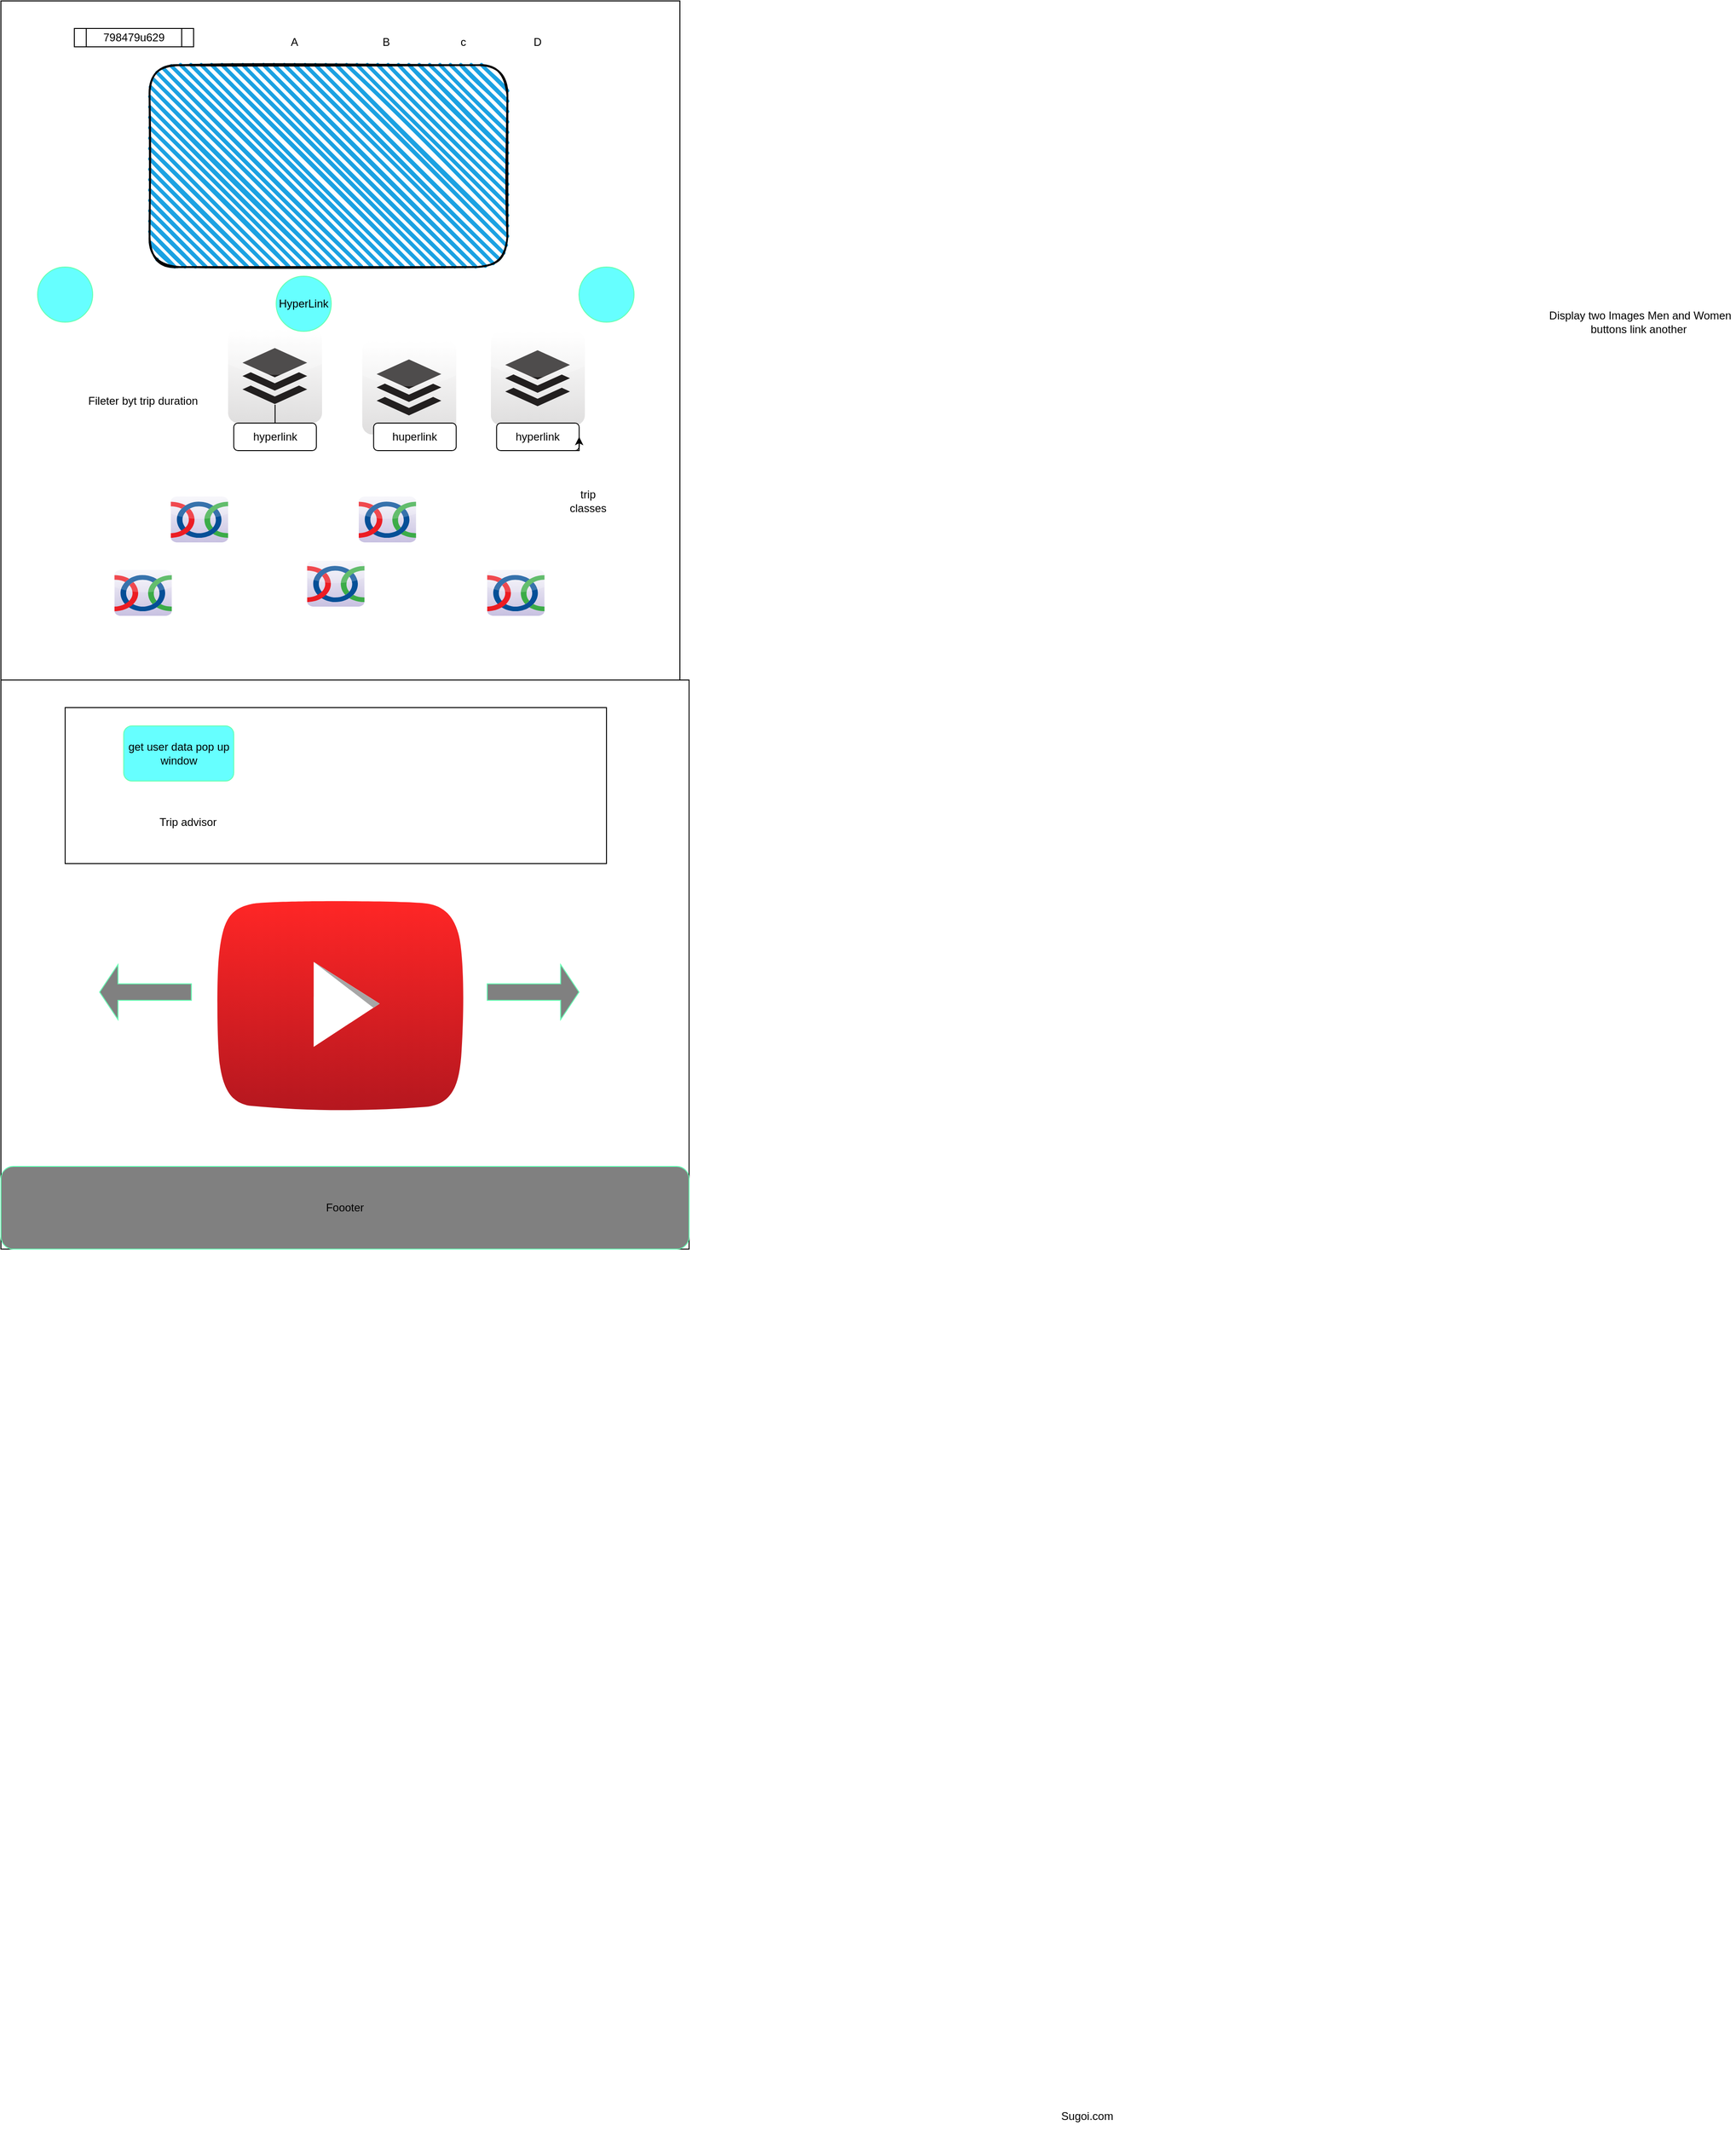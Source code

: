 <mxfile version="20.3.0" type="github" pages="4">
  <diagram id="nGBkDt40HIZrWiJ5scxl" name="Page-1">
    <mxGraphModel dx="1865" dy="4124" grid="1" gridSize="10" guides="1" tooltips="1" connect="1" arrows="1" fold="1" page="1" pageScale="1" pageWidth="827" pageHeight="1169" math="0" shadow="0">
      <root>
        <mxCell id="0" />
        <mxCell id="1" parent="0" />
        <mxCell id="rjgLW86IteD1dlKPS2yb-5" value="Sugoi.com" style="text;html=1;strokeColor=none;fillColor=none;align=center;verticalAlign=middle;whiteSpace=wrap;rounded=0;" parent="1" vertex="1">
          <mxGeometry x="384" y="-1140" width="60" height="30" as="geometry" />
        </mxCell>
        <mxCell id="rjgLW86IteD1dlKPS2yb-15" value="&amp;nbsp;Display two Images Men and Women&lt;br&gt;buttons link another" style="text;html=1;strokeColor=none;fillColor=none;align=center;verticalAlign=middle;whiteSpace=wrap;rounded=0;" parent="1" vertex="1">
          <mxGeometry x="910" y="-3150" width="210" height="140" as="geometry" />
        </mxCell>
        <mxCell id="wfsjdKuZM1MQiAKhi-C0-1" value="" style="whiteSpace=wrap;html=1;aspect=fixed;resizeWidth=0;resizeHeight=1;resizable=0;" parent="1" vertex="1">
          <mxGeometry x="-770" y="-3430" width="740" height="740" as="geometry" />
        </mxCell>
        <mxCell id="wfsjdKuZM1MQiAKhi-C0-2" value="A" style="text;html=1;strokeColor=none;fillColor=none;align=center;verticalAlign=middle;whiteSpace=wrap;rounded=0;" parent="1" vertex="1">
          <mxGeometry x="-480" y="-3400" width="60" height="30" as="geometry" />
        </mxCell>
        <mxCell id="wfsjdKuZM1MQiAKhi-C0-4" value="798479u629" style="shape=process;whiteSpace=wrap;html=1;backgroundOutline=1;" parent="1" vertex="1">
          <mxGeometry x="-690" y="-3400" width="130" height="20" as="geometry" />
        </mxCell>
        <mxCell id="wfsjdKuZM1MQiAKhi-C0-5" value="B" style="text;html=1;strokeColor=none;fillColor=none;align=center;verticalAlign=middle;whiteSpace=wrap;rounded=0;" parent="1" vertex="1">
          <mxGeometry x="-380" y="-3400" width="60" height="30" as="geometry" />
        </mxCell>
        <mxCell id="wfsjdKuZM1MQiAKhi-C0-6" value="c" style="text;html=1;strokeColor=none;fillColor=none;align=center;verticalAlign=middle;whiteSpace=wrap;rounded=0;" parent="1" vertex="1">
          <mxGeometry x="-296" y="-3400" width="60" height="30" as="geometry" />
        </mxCell>
        <mxCell id="wfsjdKuZM1MQiAKhi-C0-7" value="D" style="text;html=1;strokeColor=none;fillColor=none;align=center;verticalAlign=middle;whiteSpace=wrap;rounded=0;" parent="1" vertex="1">
          <mxGeometry x="-214.8" y="-3400" width="60" height="30" as="geometry" />
        </mxCell>
        <mxCell id="wfsjdKuZM1MQiAKhi-C0-8" value="" style="rounded=1;whiteSpace=wrap;html=1;strokeWidth=2;fillWeight=4;hachureGap=8;hachureAngle=45;fillColor=#1ba1e2;sketch=1;" parent="1" vertex="1">
          <mxGeometry x="-608" y="-3360" width="390" height="220" as="geometry" />
        </mxCell>
        <mxCell id="8eEHj5f2AE-eI1_j-tZR-1" value="" style="dashed=0;outlineConnect=0;html=1;align=center;labelPosition=center;verticalLabelPosition=bottom;verticalAlign=top;shape=mxgraph.webicons.buffer;gradientColor=#DFDEDE" parent="1" vertex="1">
          <mxGeometry x="-522.4" y="-3072.4" width="102.4" height="102.4" as="geometry" />
        </mxCell>
        <mxCell id="8eEHj5f2AE-eI1_j-tZR-2" value="" style="dashed=0;outlineConnect=0;html=1;align=center;labelPosition=center;verticalLabelPosition=bottom;verticalAlign=top;shape=mxgraph.webicons.buffer;gradientColor=#DFDEDE" parent="1" vertex="1">
          <mxGeometry x="-376.2" y="-3060" width="102.4" height="102.4" as="geometry" />
        </mxCell>
        <mxCell id="8eEHj5f2AE-eI1_j-tZR-7" style="edgeStyle=orthogonalEdgeStyle;rounded=0;orthogonalLoop=1;jettySize=auto;html=1;exitX=0.5;exitY=1;exitDx=0;exitDy=0;" parent="1" source="wfsjdKuZM1MQiAKhi-C0-7" target="wfsjdKuZM1MQiAKhi-C0-7" edge="1">
          <mxGeometry relative="1" as="geometry" />
        </mxCell>
        <mxCell id="8eEHj5f2AE-eI1_j-tZR-8" value="" style="dashed=0;outlineConnect=0;html=1;align=center;labelPosition=center;verticalLabelPosition=bottom;verticalAlign=top;shape=mxgraph.webicons.buffer;gradientColor=#DFDEDE" parent="1" vertex="1">
          <mxGeometry x="-236" y="-3070" width="102.4" height="102.4" as="geometry" />
        </mxCell>
        <mxCell id="5uUY2GAr0xcMMaKsxpIS-1" style="edgeStyle=orthogonalEdgeStyle;rounded=0;orthogonalLoop=1;jettySize=auto;html=1;" parent="1" source="8eEHj5f2AE-eI1_j-tZR-9" target="8eEHj5f2AE-eI1_j-tZR-1" edge="1">
          <mxGeometry relative="1" as="geometry" />
        </mxCell>
        <mxCell id="8eEHj5f2AE-eI1_j-tZR-9" value="hyperlink" style="rounded=1;whiteSpace=wrap;html=1;" parent="1" vertex="1">
          <mxGeometry x="-516.2" y="-2970" width="90" height="30" as="geometry" />
        </mxCell>
        <mxCell id="8eEHj5f2AE-eI1_j-tZR-10" value="huperlink" style="rounded=1;whiteSpace=wrap;html=1;" parent="1" vertex="1">
          <mxGeometry x="-363.8" y="-2970" width="90" height="30" as="geometry" />
        </mxCell>
        <mxCell id="8eEHj5f2AE-eI1_j-tZR-11" value="hyperlink" style="rounded=1;whiteSpace=wrap;html=1;" parent="1" vertex="1">
          <mxGeometry x="-229.8" y="-2970" width="90" height="30" as="geometry" />
        </mxCell>
        <mxCell id="8eEHj5f2AE-eI1_j-tZR-12" value="Fileter byt trip duration" style="text;html=1;strokeColor=none;fillColor=none;align=center;verticalAlign=middle;whiteSpace=wrap;rounded=0;" parent="1" vertex="1">
          <mxGeometry x="-690" y="-3038.8" width="150" height="88.8" as="geometry" />
        </mxCell>
        <mxCell id="8eEHj5f2AE-eI1_j-tZR-13" style="edgeStyle=orthogonalEdgeStyle;rounded=0;orthogonalLoop=1;jettySize=auto;html=1;exitX=0.75;exitY=1;exitDx=0;exitDy=0;entryX=1;entryY=0.5;entryDx=0;entryDy=0;" parent="1" source="8eEHj5f2AE-eI1_j-tZR-11" target="8eEHj5f2AE-eI1_j-tZR-11" edge="1">
          <mxGeometry relative="1" as="geometry" />
        </mxCell>
        <mxCell id="5uUY2GAr0xcMMaKsxpIS-2" style="edgeStyle=orthogonalEdgeStyle;rounded=0;orthogonalLoop=1;jettySize=auto;html=1;exitX=0.5;exitY=1;exitDx=0;exitDy=0;" parent="1" source="8eEHj5f2AE-eI1_j-tZR-11" target="8eEHj5f2AE-eI1_j-tZR-11" edge="1">
          <mxGeometry relative="1" as="geometry" />
        </mxCell>
        <mxCell id="5uUY2GAr0xcMMaKsxpIS-3" value="" style="dashed=0;outlineConnect=0;html=1;align=center;labelPosition=center;verticalLabelPosition=bottom;verticalAlign=top;shape=mxgraph.webicons.linkagogo;fillColor=#F6F5FA;gradientColor=#C8C1E1" parent="1" vertex="1">
          <mxGeometry x="-646.2" y="-2810" width="62.4" height="50" as="geometry" />
        </mxCell>
        <mxCell id="5uUY2GAr0xcMMaKsxpIS-5" value="" style="dashed=0;outlineConnect=0;html=1;align=center;labelPosition=center;verticalLabelPosition=bottom;verticalAlign=top;shape=mxgraph.webicons.linkagogo;fillColor=#F6F5FA;gradientColor=#C8C1E1" parent="1" vertex="1">
          <mxGeometry x="-436.2" y="-2820" width="62.4" height="50" as="geometry" />
        </mxCell>
        <mxCell id="5uUY2GAr0xcMMaKsxpIS-6" value="" style="dashed=0;outlineConnect=0;html=1;align=center;labelPosition=center;verticalLabelPosition=bottom;verticalAlign=top;shape=mxgraph.webicons.linkagogo;fillColor=#F6F5FA;gradientColor=#C8C1E1" parent="1" vertex="1">
          <mxGeometry x="-240" y="-2810" width="62.4" height="50" as="geometry" />
        </mxCell>
        <mxCell id="5uUY2GAr0xcMMaKsxpIS-7" value="" style="dashed=0;outlineConnect=0;html=1;align=center;labelPosition=center;verticalLabelPosition=bottom;verticalAlign=top;shape=mxgraph.webicons.linkagogo;fillColor=#F6F5FA;gradientColor=#C8C1E1" parent="1" vertex="1">
          <mxGeometry x="-380.0" y="-2890" width="62.4" height="50" as="geometry" />
        </mxCell>
        <mxCell id="5uUY2GAr0xcMMaKsxpIS-8" value="" style="dashed=0;outlineConnect=0;html=1;align=center;labelPosition=center;verticalLabelPosition=bottom;verticalAlign=top;shape=mxgraph.webicons.linkagogo;fillColor=#F6F5FA;gradientColor=#C8C1E1" parent="1" vertex="1">
          <mxGeometry x="-584.8" y="-2890" width="62.4" height="50" as="geometry" />
        </mxCell>
        <mxCell id="5uUY2GAr0xcMMaKsxpIS-9" value="trip classes&lt;br&gt;" style="text;html=1;strokeColor=none;fillColor=none;align=center;verticalAlign=middle;whiteSpace=wrap;rounded=0;" parent="1" vertex="1">
          <mxGeometry x="-160" y="-2900" width="60" height="30" as="geometry" />
        </mxCell>
        <mxCell id="58qjrk0O6Gg9D-usleJk-2" value="&lt;span style=&quot;color: rgba(0, 0, 0, 0); font-family: monospace; font-size: 0px; text-align: start;&quot;&gt;%3CmxGraphModel%3E%3Croot%3E%3CmxCell%20id%3D%220%22%2F%3E%3CmxCell%20id%3D%221%22%20parent%3D%220%22%2F%3E%3CmxCell%20id%3D%222%22%20value%3D%22%22%20style%3D%22rounded%3D0%3BwhiteSpace%3Dwrap%3Bhtml%3D1%3BstrokeWidth%3D1%3BfontSize%3D13%3B%22%20vertex%3D%221%22%20parent%3D%221%22%3E%3CmxGeometry%20x%3D%22-800%22%20y%3D%22590%22%20width%3D%22780%22%20height%3D%221010%22%20as%3D%22geometry%22%2F%3E%3C%2FmxCell%3E%3C%2Froot%3E%3C%2FmxGraphModel%3E&lt;/span&gt;" style="rounded=0;whiteSpace=wrap;html=1;" vertex="1" parent="1">
          <mxGeometry x="-770" y="-2690" width="750" height="620" as="geometry" />
        </mxCell>
        <mxCell id="Dh6eahkiugHfPFlMImnB-1" value="" style="rounded=0;whiteSpace=wrap;html=1;" vertex="1" parent="1">
          <mxGeometry x="-700" y="-2660" width="590" height="170" as="geometry" />
        </mxCell>
        <mxCell id="Dh6eahkiugHfPFlMImnB-3" value="Trip advisor" style="text;html=1;strokeColor=none;fillColor=none;align=center;verticalAlign=middle;whiteSpace=wrap;rounded=0;" vertex="1" parent="1">
          <mxGeometry x="-616.2" y="-2550" width="100" height="30" as="geometry" />
        </mxCell>
        <mxCell id="Dh6eahkiugHfPFlMImnB-4" value="get user data pop up window" style="rounded=1;whiteSpace=wrap;html=1;strokeColor=#66FFB3;fillColor=#66FFFF;" vertex="1" parent="1">
          <mxGeometry x="-636.2" y="-2640" width="120" height="60" as="geometry" />
        </mxCell>
        <mxCell id="4tgYX4BlWC7Ln9JGG7iW-1" value="" style="ellipse;whiteSpace=wrap;html=1;aspect=fixed;strokeColor=#66FFB3;fillColor=#66FFFF;" vertex="1" parent="1">
          <mxGeometry x="-730" y="-3140" width="60" height="60" as="geometry" />
        </mxCell>
        <mxCell id="4tgYX4BlWC7Ln9JGG7iW-2" value="HyperLink" style="ellipse;whiteSpace=wrap;html=1;aspect=fixed;strokeColor=#66FFB3;fillColor=#66FFFF;" vertex="1" parent="1">
          <mxGeometry x="-470" y="-3130" width="60" height="60" as="geometry" />
        </mxCell>
        <mxCell id="4tgYX4BlWC7Ln9JGG7iW-3" value="" style="ellipse;whiteSpace=wrap;html=1;aspect=fixed;strokeColor=#66FFB3;fillColor=#66FFFF;" vertex="1" parent="1">
          <mxGeometry x="-140.0" y="-3140" width="60" height="60" as="geometry" />
        </mxCell>
        <mxCell id="4tgYX4BlWC7Ln9JGG7iW-5" value="" style="dashed=0;outlineConnect=0;html=1;align=center;labelPosition=center;verticalLabelPosition=bottom;verticalAlign=top;shape=mxgraph.weblogos.youtube_2;fillColor=#FF2626;gradientColor=#B5171F;strokeColor=#66FFB3;" vertex="1" parent="1">
          <mxGeometry x="-535" y="-2450" width="270" height="230" as="geometry" />
        </mxCell>
        <mxCell id="4tgYX4BlWC7Ln9JGG7iW-6" value="Foooter" style="rounded=1;whiteSpace=wrap;html=1;strokeColor=#66FFB3;fillColor=#808080;" vertex="1" parent="1">
          <mxGeometry x="-770" y="-2160" width="750" height="90" as="geometry" />
        </mxCell>
        <mxCell id="4tgYX4BlWC7Ln9JGG7iW-7" value="" style="shape=singleArrow;direction=west;whiteSpace=wrap;html=1;strokeColor=#66FFB3;fillColor=#808080;" vertex="1" parent="1">
          <mxGeometry x="-662.4" y="-2380" width="100" height="60" as="geometry" />
        </mxCell>
        <mxCell id="4tgYX4BlWC7Ln9JGG7iW-8" value="" style="shape=singleArrow;whiteSpace=wrap;html=1;strokeColor=#66FFB3;fillColor=#808080;" vertex="1" parent="1">
          <mxGeometry x="-240" y="-2380" width="100" height="60" as="geometry" />
        </mxCell>
      </root>
    </mxGraphModel>
  </diagram>
  <diagram id="Ym1Ap1XS_2mFYqk0x3qQ" name="home">
    <mxGraphModel dx="1865" dy="1786" grid="1" gridSize="10" guides="1" tooltips="1" connect="1" arrows="1" fold="1" page="1" pageScale="1" pageWidth="827" pageHeight="1169" math="0" shadow="0">
      <root>
        <mxCell id="yftvUF8CbUCqbgI5vQRu-0" />
        <mxCell id="yftvUF8CbUCqbgI5vQRu-1" parent="yftvUF8CbUCqbgI5vQRu-0" />
        <mxCell id="_JdRUr9nIi71GQx1oWXn-0" value="" style="whiteSpace=wrap;html=1;aspect=fixed;" parent="yftvUF8CbUCqbgI5vQRu-1" vertex="1">
          <mxGeometry x="-803" y="-190" width="780" height="780" as="geometry" />
        </mxCell>
        <mxCell id="_JdRUr9nIi71GQx1oWXn-1" value="" style="rounded=0;whiteSpace=wrap;html=1;" parent="yftvUF8CbUCqbgI5vQRu-1" vertex="1">
          <mxGeometry x="-570" y="-10" width="360" height="30" as="geometry" />
        </mxCell>
        <mxCell id="_JdRUr9nIi71GQx1oWXn-3" value="search icon" style="text;html=1;strokeColor=none;fillColor=none;align=center;verticalAlign=middle;whiteSpace=wrap;rounded=0;" parent="yftvUF8CbUCqbgI5vQRu-1" vertex="1">
          <mxGeometry x="-270" y="-10" width="60" height="30" as="geometry" />
        </mxCell>
        <mxCell id="V4Gp5PWnhQcHAysHnkAo-0" value="798479u629" style="shape=process;whiteSpace=wrap;html=1;backgroundOutline=1;" parent="yftvUF8CbUCqbgI5vQRu-1" vertex="1">
          <mxGeometry x="-660" y="-170" width="130" height="20" as="geometry" />
        </mxCell>
        <mxCell id="V4Gp5PWnhQcHAysHnkAo-1" value="a&lt;br&gt;" style="text;html=1;strokeColor=none;fillColor=#4D4D4D;align=center;verticalAlign=middle;whiteSpace=wrap;rounded=0;" parent="yftvUF8CbUCqbgI5vQRu-1" vertex="1">
          <mxGeometry x="-443" y="-170" width="60" height="20" as="geometry" />
        </mxCell>
        <mxCell id="V4Gp5PWnhQcHAysHnkAo-2" value="b" style="text;html=1;strokeColor=none;fillColor=none;align=center;verticalAlign=middle;whiteSpace=wrap;rounded=0;" parent="yftvUF8CbUCqbgI5vQRu-1" vertex="1">
          <mxGeometry x="-383" y="-170" width="60" height="20" as="geometry" />
        </mxCell>
        <mxCell id="V4Gp5PWnhQcHAysHnkAo-3" value="c" style="text;html=1;strokeColor=none;fillColor=none;align=center;verticalAlign=middle;whiteSpace=wrap;rounded=0;" parent="yftvUF8CbUCqbgI5vQRu-1" vertex="1">
          <mxGeometry x="-320" y="-170" width="60" height="20" as="geometry" />
        </mxCell>
        <mxCell id="V4Gp5PWnhQcHAysHnkAo-4" value="d" style="text;html=1;strokeColor=none;fillColor=none;align=center;verticalAlign=middle;whiteSpace=wrap;rounded=0;" parent="yftvUF8CbUCqbgI5vQRu-1" vertex="1">
          <mxGeometry x="-260" y="-170" width="60" height="20" as="geometry" />
        </mxCell>
        <mxCell id="V4Gp5PWnhQcHAysHnkAo-6" value="" style="ellipse;whiteSpace=wrap;html=1;aspect=fixed;fillColor=#FFFFFF;" parent="yftvUF8CbUCqbgI5vQRu-1" vertex="1">
          <mxGeometry x="-590" y="60" width="80" height="80" as="geometry" />
        </mxCell>
        <mxCell id="V4Gp5PWnhQcHAysHnkAo-7" value="" style="ellipse;whiteSpace=wrap;html=1;aspect=fixed;fillColor=#FFFFFF;" parent="yftvUF8CbUCqbgI5vQRu-1" vertex="1">
          <mxGeometry x="-453" y="60" width="80" height="80" as="geometry" />
        </mxCell>
        <mxCell id="V4Gp5PWnhQcHAysHnkAo-8" value="" style="ellipse;whiteSpace=wrap;html=1;aspect=fixed;fillColor=#FFFFFF;" parent="yftvUF8CbUCqbgI5vQRu-1" vertex="1">
          <mxGeometry x="-310" y="60" width="80" height="80" as="geometry" />
        </mxCell>
        <mxCell id="V4Gp5PWnhQcHAysHnkAo-9" value="link" style="text;html=1;strokeColor=none;fillColor=none;align=center;verticalAlign=middle;whiteSpace=wrap;rounded=0;" parent="yftvUF8CbUCqbgI5vQRu-1" vertex="1">
          <mxGeometry x="-443" y="85" width="60" height="30" as="geometry" />
        </mxCell>
        <mxCell id="V4Gp5PWnhQcHAysHnkAo-10" value="explore wander" style="text;html=1;strokeColor=none;fillColor=none;align=center;verticalAlign=middle;whiteSpace=wrap;rounded=0;fontStyle=1;fontSize=20;" parent="yftvUF8CbUCqbgI5vQRu-1" vertex="1">
          <mxGeometry x="-518" y="160" width="210" height="40" as="geometry" />
        </mxCell>
        <mxCell id="V4Gp5PWnhQcHAysHnkAo-11" value="" style="dashed=0;outlineConnect=0;html=1;align=center;labelPosition=center;verticalLabelPosition=bottom;verticalAlign=top;shape=mxgraph.webicons.sina;gradientColor=#DFDEDE;fontSize=20;" parent="yftvUF8CbUCqbgI5vQRu-1" vertex="1">
          <mxGeometry x="-610" y="210" width="50" height="52.4" as="geometry" />
        </mxCell>
        <mxCell id="V4Gp5PWnhQcHAysHnkAo-12" value="" style="dashed=0;outlineConnect=0;html=1;align=center;labelPosition=center;verticalLabelPosition=bottom;verticalAlign=top;shape=mxgraph.webicons.sina;gradientColor=#DFDEDE;fontSize=20;" parent="yftvUF8CbUCqbgI5vQRu-1" vertex="1">
          <mxGeometry x="-540" y="210" width="50" height="52.4" as="geometry" />
        </mxCell>
        <mxCell id="V4Gp5PWnhQcHAysHnkAo-13" value="" style="dashed=0;outlineConnect=0;html=1;align=center;labelPosition=center;verticalLabelPosition=bottom;verticalAlign=top;shape=mxgraph.webicons.sina;gradientColor=#DFDEDE;fontSize=20;" parent="yftvUF8CbUCqbgI5vQRu-1" vertex="1">
          <mxGeometry x="-470" y="210" width="50" height="52.4" as="geometry" />
        </mxCell>
        <mxCell id="V4Gp5PWnhQcHAysHnkAo-14" value="" style="dashed=0;outlineConnect=0;html=1;align=center;labelPosition=center;verticalLabelPosition=bottom;verticalAlign=top;shape=mxgraph.webicons.sina;gradientColor=#DFDEDE;fontSize=20;" parent="yftvUF8CbUCqbgI5vQRu-1" vertex="1">
          <mxGeometry x="-400" y="210" width="50" height="52.4" as="geometry" />
        </mxCell>
        <mxCell id="V4Gp5PWnhQcHAysHnkAo-15" value="" style="dashed=0;outlineConnect=0;html=1;align=center;labelPosition=center;verticalLabelPosition=bottom;verticalAlign=top;shape=mxgraph.webicons.sina;gradientColor=#DFDEDE;fontSize=20;" parent="yftvUF8CbUCqbgI5vQRu-1" vertex="1">
          <mxGeometry x="-330" y="210" width="50" height="52.4" as="geometry" />
        </mxCell>
        <mxCell id="V4Gp5PWnhQcHAysHnkAo-16" value="" style="dashed=0;outlineConnect=0;html=1;align=center;labelPosition=center;verticalLabelPosition=bottom;verticalAlign=top;shape=mxgraph.webicons.sina;gradientColor=#DFDEDE;fontSize=20;" parent="yftvUF8CbUCqbgI5vQRu-1" vertex="1">
          <mxGeometry x="-255" y="210" width="50" height="52.4" as="geometry" />
        </mxCell>
        <mxCell id="V4Gp5PWnhQcHAysHnkAo-17" value="trip filter" style="text;html=1;strokeColor=none;fillColor=none;align=center;verticalAlign=middle;whiteSpace=wrap;rounded=0;fontSize=20;fontStyle=4" parent="yftvUF8CbUCqbgI5vQRu-1" vertex="1">
          <mxGeometry x="-710" y="290" width="150" height="30" as="geometry" />
        </mxCell>
        <mxCell id="V4Gp5PWnhQcHAysHnkAo-18" value="fav trip +3" style="text;html=1;strokeColor=none;fillColor=none;align=center;verticalAlign=middle;whiteSpace=wrap;rounded=0;fontSize=20;" parent="yftvUF8CbUCqbgI5vQRu-1" vertex="1">
          <mxGeometry x="-680" y="350" width="110" height="30" as="geometry" />
        </mxCell>
        <mxCell id="V4Gp5PWnhQcHAysHnkAo-19" value="" style="rounded=0;whiteSpace=wrap;html=1;fontSize=20;fillColor=#FFFFFF;" parent="yftvUF8CbUCqbgI5vQRu-1" vertex="1">
          <mxGeometry x="-580" y="295" width="90" height="20" as="geometry" />
        </mxCell>
        <mxCell id="V4Gp5PWnhQcHAysHnkAo-20" value="date" style="text;html=1;strokeColor=none;fillColor=none;align=center;verticalAlign=middle;whiteSpace=wrap;rounded=0;fontSize=20;" parent="yftvUF8CbUCqbgI5vQRu-1" vertex="1">
          <mxGeometry x="-570" y="290" width="60" height="30" as="geometry" />
        </mxCell>
        <mxCell id="V4Gp5PWnhQcHAysHnkAo-21" value="" style="dashed=0;outlineConnect=0;html=1;align=center;labelPosition=center;verticalLabelPosition=bottom;verticalAlign=top;shape=mxgraph.webicons.aim;fillColor=#27E1E5;gradientColor=#0A4361;fontSize=20;" parent="yftvUF8CbUCqbgI5vQRu-1" vertex="1">
          <mxGeometry x="-600" y="400" width="70" height="62.4" as="geometry" />
        </mxCell>
        <mxCell id="V4Gp5PWnhQcHAysHnkAo-22" value="" style="dashed=0;outlineConnect=0;html=1;align=center;labelPosition=center;verticalLabelPosition=bottom;verticalAlign=top;shape=mxgraph.webicons.aim;fillColor=#27E1E5;gradientColor=#0A4361;fontSize=20;" parent="yftvUF8CbUCqbgI5vQRu-1" vertex="1">
          <mxGeometry x="-470" y="400" width="70" height="62.4" as="geometry" />
        </mxCell>
        <mxCell id="V4Gp5PWnhQcHAysHnkAo-23" value="" style="dashed=0;outlineConnect=0;html=1;align=center;labelPosition=center;verticalLabelPosition=bottom;verticalAlign=top;shape=mxgraph.webicons.aim;fillColor=#27E1E5;gradientColor=#0A4361;fontSize=20;" parent="yftvUF8CbUCqbgI5vQRu-1" vertex="1">
          <mxGeometry x="-350" y="400" width="70" height="62.4" as="geometry" />
        </mxCell>
        <mxCell id="V4Gp5PWnhQcHAysHnkAo-24" value="" style="dashed=0;outlineConnect=0;html=1;align=center;labelPosition=center;verticalLabelPosition=bottom;verticalAlign=top;shape=mxgraph.webicons.aim;fillColor=#27E1E5;gradientColor=#0A4361;fontSize=20;" parent="yftvUF8CbUCqbgI5vQRu-1" vertex="1">
          <mxGeometry x="-220" y="400" width="70" height="62.4" as="geometry" />
        </mxCell>
        <mxCell id="V4Gp5PWnhQcHAysHnkAo-30" value="" style="html=1;shadow=0;dashed=0;align=center;verticalAlign=middle;shape=mxgraph.arrows2.arrow;dy=0.6;dx=40;flipH=1;notch=0;strokeWidth=0;fontSize=13;fillColor=#f8cecc;strokeColor=#b85450;" parent="yftvUF8CbUCqbgI5vQRu-1" vertex="1">
          <mxGeometry x="-665" y="410" width="60" height="40" as="geometry" />
        </mxCell>
        <mxCell id="V4Gp5PWnhQcHAysHnkAo-31" value="" style="html=1;shadow=0;dashed=0;align=center;verticalAlign=middle;shape=mxgraph.arrows2.arrow;dy=0.6;dx=40;notch=0;strokeWidth=0;fontSize=13;fillColor=#f8cecc;strokeColor=#b85450;" parent="yftvUF8CbUCqbgI5vQRu-1" vertex="1">
          <mxGeometry x="-140" y="415" width="60" height="35" as="geometry" />
        </mxCell>
        <mxCell id="V4Gp5PWnhQcHAysHnkAo-33" value="" style="rounded=0;whiteSpace=wrap;html=1;strokeWidth=1;fontSize=13;" parent="yftvUF8CbUCqbgI5vQRu-1" vertex="1">
          <mxGeometry x="-800" y="590" width="780" height="1010" as="geometry" />
        </mxCell>
        <mxCell id="V4Gp5PWnhQcHAysHnkAo-34" value="" style="rounded=0;whiteSpace=wrap;html=1;strokeWidth=1;fontSize=13;fillColor=#FFFFFF;" parent="yftvUF8CbUCqbgI5vQRu-1" vertex="1">
          <mxGeometry x="-690" y="620" width="560" height="190" as="geometry" />
        </mxCell>
        <mxCell id="V4Gp5PWnhQcHAysHnkAo-36" value="talk to our experts" style="html=1;shadow=0;dashed=0;shape=mxgraph.bootstrap.rrect;rSize=5;strokeColor=none;strokeWidth=1;fillColor=#0085FC;fontColor=#FFFFFF;whiteSpace=wrap;align=center;verticalAlign=middle;spacingLeft=0;fontStyle=0;fontSize=16;spacing=5;" parent="yftvUF8CbUCqbgI5vQRu-1" vertex="1">
          <mxGeometry x="-632.5" y="760" width="145" height="40" as="geometry" />
        </mxCell>
        <mxCell id="V4Gp5PWnhQcHAysHnkAo-45" value="&lt;span style=&quot;color: rgb(58, 58, 58); font-family: Montserrat, sans-serif; font-size: 34.15px; font-weight: 600; text-transform: uppercase;&quot;&gt;CUSTOMISE YOUR TRIP&lt;/span&gt;" style="text;html=1;strokeColor=none;fillColor=none;align=center;verticalAlign=middle;whiteSpace=wrap;rounded=0;fontSize=20;" parent="yftvUF8CbUCqbgI5vQRu-1" vertex="1">
          <mxGeometry x="-675" y="840" width="530" height="30" as="geometry" />
        </mxCell>
        <mxCell id="V4Gp5PWnhQcHAysHnkAo-46" value="&lt;b&gt;&lt;font style=&quot;font-size: 20px&quot;&gt;Dark card title&lt;/font&gt;&lt;/b&gt;&lt;br style=&quot;font-size: 14px&quot;&gt;&lt;br style=&quot;font-size: 14px&quot;&gt;Some quick example text to build on the card title and make up the bulk of the card&#39;s content." style="html=1;shadow=0;dashed=0;shape=mxgraph.bootstrap.rrect;rSize=5;strokeColor=#2C3136;html=1;whiteSpace=wrap;fillColor=#343A40;fontColor=#ffffff;verticalAlign=bottom;align=left;spacing=20;spacingBottom=0;fontSize=14;strokeWidth=1;" parent="yftvUF8CbUCqbgI5vQRu-1" vertex="1">
          <mxGeometry x="-660" y="650" width="200" height="100" as="geometry" />
        </mxCell>
        <mxCell id="V4Gp5PWnhQcHAysHnkAo-47" value="Header" style="html=1;shadow=0;dashed=0;shape=mxgraph.bootstrap.topButton;rSize=5;perimeter=none;whiteSpace=wrap;fillColor=#32383E;strokeColor=#2C3136;fontColor=#ffffff;resizeWidth=1;fontSize=18;align=left;spacing=20;strokeWidth=1;" parent="V4Gp5PWnhQcHAysHnkAo-46" vertex="1">
          <mxGeometry width="200" height="50" relative="1" as="geometry" />
        </mxCell>
        <mxCell id="V4Gp5PWnhQcHAysHnkAo-48" value="" style="html=1;shadow=0;dashed=0;shape=mxgraph.bootstrap.radioButton2;labelPosition=right;verticalLabelPosition=middle;align=left;verticalAlign=middle;gradientColor=#DEDEDE;fillColor=#EDEDED;checked=0;spacing=5;checkedFill=#0085FC;checkedStroke=#ffffff;sketch=0;strokeWidth=1;fontSize=13;" parent="yftvUF8CbUCqbgI5vQRu-1" vertex="1">
          <mxGeometry x="-360" y="650" width="150" height="140" as="geometry" />
        </mxCell>
        <mxCell id="V4Gp5PWnhQcHAysHnkAo-50" value="" style="html=1;shadow=0;dashed=0;shape=mxgraph.bootstrap.checkbox2;labelPosition=right;verticalLabelPosition=middle;align=left;verticalAlign=middle;gradientColor=#DEDEDE;fillColor=#EDEDED;checked=0;spacing=5;checkedFill=#0085FC;checkedStroke=#ffffff;sketch=0;strokeWidth=1;fontSize=13;" parent="yftvUF8CbUCqbgI5vQRu-1" vertex="1">
          <mxGeometry x="-675" y="910" width="120" height="170" as="geometry" />
        </mxCell>
        <mxCell id="V4Gp5PWnhQcHAysHnkAo-51" value="" style="html=1;shadow=0;dashed=0;shape=mxgraph.bootstrap.checkbox2;labelPosition=right;verticalLabelPosition=middle;align=left;verticalAlign=middle;gradientColor=#DEDEDE;fillColor=#EDEDED;checked=0;spacing=5;checkedFill=#0085FC;checkedStroke=#ffffff;sketch=0;strokeWidth=1;fontSize=13;" parent="yftvUF8CbUCqbgI5vQRu-1" vertex="1">
          <mxGeometry x="-530" y="910" width="120" height="170" as="geometry" />
        </mxCell>
        <mxCell id="V4Gp5PWnhQcHAysHnkAo-52" value="" style="html=1;shadow=0;dashed=0;shape=mxgraph.bootstrap.checkbox2;labelPosition=right;verticalLabelPosition=middle;align=left;verticalAlign=middle;gradientColor=#DEDEDE;fillColor=#EDEDED;checked=0;spacing=5;checkedFill=#0085FC;checkedStroke=#ffffff;sketch=0;strokeWidth=1;fontSize=13;" parent="yftvUF8CbUCqbgI5vQRu-1" vertex="1">
          <mxGeometry x="-390" y="910" width="120" height="170" as="geometry" />
        </mxCell>
        <mxCell id="V4Gp5PWnhQcHAysHnkAo-53" value="" style="html=1;shadow=0;dashed=0;shape=mxgraph.bootstrap.checkbox2;labelPosition=right;verticalLabelPosition=middle;align=left;verticalAlign=middle;gradientColor=#DEDEDE;fillColor=#EDEDED;checked=0;spacing=5;checkedFill=#0085FC;checkedStroke=#ffffff;sketch=0;strokeWidth=1;fontSize=13;" parent="yftvUF8CbUCqbgI5vQRu-1" vertex="1">
          <mxGeometry x="-245" y="910" width="120" height="170" as="geometry" />
        </mxCell>
        <mxCell id="V4Gp5PWnhQcHAysHnkAo-54" value="" style="html=1;shadow=0;dashed=0;align=center;verticalAlign=middle;shape=mxgraph.arrows2.arrow;dy=0.6;dx=40;flipH=1;notch=0;strokeWidth=0;fontSize=13;fillColor=#f8cecc;strokeColor=#b85450;" parent="yftvUF8CbUCqbgI5vQRu-1" vertex="1">
          <mxGeometry x="-710" y="970" width="60" height="40" as="geometry" />
        </mxCell>
        <mxCell id="V4Gp5PWnhQcHAysHnkAo-55" value="" style="html=1;shadow=0;dashed=0;align=center;verticalAlign=middle;shape=mxgraph.arrows2.arrow;dy=0.6;dx=40;notch=0;strokeWidth=0;fontSize=13;fillColor=#f8cecc;strokeColor=#b85450;" parent="yftvUF8CbUCqbgI5vQRu-1" vertex="1">
          <mxGeometry x="-145" y="972.5" width="60" height="35" as="geometry" />
        </mxCell>
        <mxCell id="V4Gp5PWnhQcHAysHnkAo-56" value="footer" style="html=1;shadow=0;dashed=0;shape=mxgraph.bootstrap.rrect;rSize=5;strokeColor=none;strokeWidth=1;fillColor=#343A40;fontColor=#ffffff;whiteSpace=wrap;align=center;verticalAlign=middle;spacingLeft=0;fontStyle=0;fontSize=16;spacing=5;" parent="yftvUF8CbUCqbgI5vQRu-1" vertex="1">
          <mxGeometry x="-800" y="1510" width="780" height="90" as="geometry" />
        </mxCell>
        <mxCell id="V4Gp5PWnhQcHAysHnkAo-57" value="&lt;span style=&quot;color: rgb(58, 58, 58); font-family: Montserrat, sans-serif; font-size: 27.32px; font-style: normal; font-variant-ligatures: normal; font-variant-caps: normal; font-weight: 600; letter-spacing: normal; orphans: 2; text-align: center; text-indent: 0px; text-transform: none; widows: 2; word-spacing: 0px; -webkit-text-stroke-width: 0px; text-decoration-thickness: initial; text-decoration-style: initial; text-decoration-color: initial; float: none; display: inline !important;&quot;&gt;WanderOn&#39;s Secret Sauce&lt;/span&gt;" style="text;html=1;strokeColor=none;fillColor=none;align=center;verticalAlign=middle;whiteSpace=wrap;rounded=0;strokeWidth=1;fontSize=13;" parent="yftvUF8CbUCqbgI5vQRu-1" vertex="1">
          <mxGeometry x="-600" y="1100" width="370" height="30" as="geometry" />
        </mxCell>
        <mxCell id="V4Gp5PWnhQcHAysHnkAo-58" value="&lt;div style=&quot;box-sizing: border-box; font-size: 10px; font-weight: 600; color: rgb(58, 58, 58); margin: 8px 0px; width: 15vw; font-family: Montserrat, sans-serif;&quot; class=&quot;SecretSauce__SecretSauceHeading-fcwgqy-11 kMEuoo&quot;&gt;No Third Party Mess&lt;/div&gt;&lt;div style=&quot;font-size: 10px;&quot;&gt;&lt;br style=&quot;font-size: 10px;&quot;&gt;&lt;/div&gt;" style="text;html=1;strokeColor=none;fillColor=none;align=center;verticalAlign=middle;whiteSpace=wrap;rounded=0;strokeWidth=1;fontSize=10;" parent="yftvUF8CbUCqbgI5vQRu-1" vertex="1">
          <mxGeometry x="-705" y="1159" width="140" height="10" as="geometry" />
        </mxCell>
        <mxCell id="V4Gp5PWnhQcHAysHnkAo-59" value="&lt;div style=&quot;box-sizing: border-box; font-size: 10px; font-weight: 600; color: rgb(58, 58, 58); margin: 8px 0px; width: 15vw; font-family: Montserrat, sans-serif;&quot; class=&quot;SecretSauce__SecretSauceHeading-fcwgqy-11 kMEuoo&quot;&gt;No Third Party Mess&lt;/div&gt;&lt;div style=&quot;font-size: 10px;&quot;&gt;&lt;br style=&quot;font-size: 10px;&quot;&gt;&lt;/div&gt;" style="text;html=1;strokeColor=none;fillColor=none;align=center;verticalAlign=middle;whiteSpace=wrap;rounded=0;strokeWidth=1;fontSize=10;" parent="yftvUF8CbUCqbgI5vQRu-1" vertex="1">
          <mxGeometry x="-570" y="1159" width="140" height="10" as="geometry" />
        </mxCell>
        <mxCell id="V4Gp5PWnhQcHAysHnkAo-60" value="&lt;div style=&quot;box-sizing: border-box; font-size: 10px; font-weight: 600; color: rgb(58, 58, 58); margin: 8px 0px; width: 15vw; font-family: Montserrat, sans-serif;&quot; class=&quot;SecretSauce__SecretSauceHeading-fcwgqy-11 kMEuoo&quot;&gt;No Third Party Mess&lt;/div&gt;&lt;div style=&quot;font-size: 10px;&quot;&gt;&lt;br style=&quot;font-size: 10px;&quot;&gt;&lt;/div&gt;" style="text;html=1;strokeColor=none;fillColor=none;align=center;verticalAlign=middle;whiteSpace=wrap;rounded=0;strokeWidth=1;fontSize=10;" parent="yftvUF8CbUCqbgI5vQRu-1" vertex="1">
          <mxGeometry x="-430" y="1159" width="140" height="10" as="geometry" />
        </mxCell>
        <mxCell id="V4Gp5PWnhQcHAysHnkAo-61" value="&lt;div style=&quot;box-sizing: border-box; font-size: 10px; font-weight: 600; color: rgb(58, 58, 58); margin: 8px 0px; width: 15vw; font-family: Montserrat, sans-serif;&quot; class=&quot;SecretSauce__SecretSauceHeading-fcwgqy-11 kMEuoo&quot;&gt;No Third Party Mess&lt;/div&gt;&lt;div style=&quot;font-size: 10px;&quot;&gt;&lt;br style=&quot;font-size: 10px;&quot;&gt;&lt;/div&gt;" style="text;html=1;strokeColor=none;fillColor=none;align=center;verticalAlign=middle;whiteSpace=wrap;rounded=0;strokeWidth=1;fontSize=10;" parent="yftvUF8CbUCqbgI5vQRu-1" vertex="1">
          <mxGeometry x="-280" y="1159" width="140" height="10" as="geometry" />
        </mxCell>
        <mxCell id="V4Gp5PWnhQcHAysHnkAo-62" value="&lt;span style=&quot;color: rgb(58, 58, 58); font-family: Montserrat, sans-serif; font-size: 34.15px; font-style: normal; font-variant-ligatures: normal; font-variant-caps: normal; font-weight: 600; letter-spacing: normal; orphans: 2; text-align: center; text-indent: 0px; text-transform: uppercase; widows: 2; word-spacing: 0px; -webkit-text-stroke-width: 0px; text-decoration-thickness: initial; text-decoration-style: initial; text-decoration-color: initial; float: none; display: inline !important;&quot;&gt;TESTIMONIALS&lt;/span&gt;" style="text;html=1;strokeColor=none;fillColor=none;align=center;verticalAlign=middle;whiteSpace=wrap;rounded=0;strokeWidth=1;fontSize=10;" parent="yftvUF8CbUCqbgI5vQRu-1" vertex="1">
          <mxGeometry x="-540" y="1200" width="240" height="30" as="geometry" />
        </mxCell>
        <mxCell id="V4Gp5PWnhQcHAysHnkAo-63" value="" style="dashed=0;outlineConnect=0;html=1;align=center;labelPosition=center;verticalLabelPosition=bottom;verticalAlign=top;shape=mxgraph.weblogos.youtube_2;fillColor=#FF2626;gradientColor=#B5171F;strokeWidth=1;fontSize=10;" parent="yftvUF8CbUCqbgI5vQRu-1" vertex="1">
          <mxGeometry x="-590" y="1240" width="340" height="170" as="geometry" />
        </mxCell>
        <mxCell id="V4Gp5PWnhQcHAysHnkAo-66" value="" style="html=1;shadow=0;dashed=0;align=center;verticalAlign=middle;shape=mxgraph.arrows2.arrow;dy=0.6;dx=40;notch=0;strokeWidth=0;fontSize=13;fillColor=#f8cecc;strokeColor=#b85450;" parent="yftvUF8CbUCqbgI5vQRu-1" vertex="1">
          <mxGeometry x="-240" y="1310" width="60" height="35" as="geometry" />
        </mxCell>
        <mxCell id="V4Gp5PWnhQcHAysHnkAo-67" value="" style="html=1;shadow=0;dashed=0;align=center;verticalAlign=middle;shape=mxgraph.arrows2.arrow;dy=0.6;dx=40;flipH=1;notch=0;strokeWidth=0;fontSize=13;fillColor=#f8cecc;strokeColor=#b85450;" parent="yftvUF8CbUCqbgI5vQRu-1" vertex="1">
          <mxGeometry x="-660" y="1305" width="60" height="40" as="geometry" />
        </mxCell>
      </root>
    </mxGraphModel>
  </diagram>
  <diagram id="K3_WRv-N0GblFH1AR-3u" name="BOOKTrip">
    <mxGraphModel dx="1038" dy="617" grid="1" gridSize="10" guides="1" tooltips="1" connect="1" arrows="1" fold="1" page="1" pageScale="1" pageWidth="827" pageHeight="1169" math="0" shadow="0">
      <root>
        <mxCell id="xeY-UqACXv1e7Sdeassj-0" />
        <mxCell id="xeY-UqACXv1e7Sdeassj-1" parent="xeY-UqACXv1e7Sdeassj-0" />
        <mxCell id="l13dOLEMMdPJexIl9QLR-1" value="" style="rounded=0;whiteSpace=wrap;html=1;strokeColor=#000000;fillColor=#FFFFFF;" vertex="1" parent="xeY-UqACXv1e7Sdeassj-1">
          <mxGeometry x="84" y="40" width="676" height="1120" as="geometry" />
        </mxCell>
        <mxCell id="l13dOLEMMdPJexIl9QLR-2" value="12233345" style="shape=process;whiteSpace=wrap;html=1;backgroundOutline=1;strokeColor=#000000;fillColor=#FFFFFF;" vertex="1" parent="xeY-UqACXv1e7Sdeassj-1">
          <mxGeometry x="100" y="60" width="120" height="30" as="geometry" />
        </mxCell>
        <mxCell id="l13dOLEMMdPJexIl9QLR-3" value="A" style="text;html=1;strokeColor=none;fillColor=none;align=center;verticalAlign=middle;whiteSpace=wrap;rounded=0;" vertex="1" parent="xeY-UqACXv1e7Sdeassj-1">
          <mxGeometry x="384" y="60" width="60" height="30" as="geometry" />
        </mxCell>
        <mxCell id="l13dOLEMMdPJexIl9QLR-5" value="A" style="text;html=1;strokeColor=none;fillColor=none;align=center;verticalAlign=middle;whiteSpace=wrap;rounded=0;" vertex="1" parent="xeY-UqACXv1e7Sdeassj-1">
          <mxGeometry x="630" y="60" width="60" height="30" as="geometry" />
        </mxCell>
        <mxCell id="l13dOLEMMdPJexIl9QLR-6" value="A" style="text;html=1;strokeColor=none;fillColor=none;align=center;verticalAlign=middle;whiteSpace=wrap;rounded=0;" vertex="1" parent="xeY-UqACXv1e7Sdeassj-1">
          <mxGeometry x="540" y="60" width="60" height="30" as="geometry" />
        </mxCell>
        <mxCell id="l13dOLEMMdPJexIl9QLR-7" value="A" style="text;html=1;strokeColor=none;fillColor=none;align=center;verticalAlign=middle;whiteSpace=wrap;rounded=0;" vertex="1" parent="xeY-UqACXv1e7Sdeassj-1">
          <mxGeometry x="470" y="60" width="60" height="30" as="geometry" />
        </mxCell>
        <mxCell id="l13dOLEMMdPJexIl9QLR-8" value="Itenary&amp;nbsp;" style="labelPosition=center;verticalLabelPosition=middle;align=center;html=1;shape=mxgraph.basic.shaded_button;dx=10;fillColor=#E6E6E6;strokeColor=none;" vertex="1" parent="xeY-UqACXv1e7Sdeassj-1">
          <mxGeometry x="420" y="170" width="130" height="30" as="geometry" />
        </mxCell>
        <mxCell id="l13dOLEMMdPJexIl9QLR-9" value="Booknow&amp;nbsp;" style="labelPosition=center;verticalLabelPosition=middle;align=center;html=1;shape=mxgraph.basic.shaded_button;dx=10;fillColor=#E6E6E6;strokeColor=none;" vertex="1" parent="xeY-UqACXv1e7Sdeassj-1">
          <mxGeometry x="610" y="160" width="120" height="30" as="geometry" />
        </mxCell>
        <mxCell id="l13dOLEMMdPJexIl9QLR-10" value="other info" style="labelPosition=center;verticalLabelPosition=middle;align=center;html=1;shape=mxgraph.basic.shaded_button;dx=10;fillColor=#E6E6E6;strokeColor=none;" vertex="1" parent="xeY-UqACXv1e7Sdeassj-1">
          <mxGeometry x="400" y="345" width="110" height="30" as="geometry" />
        </mxCell>
        <mxCell id="l13dOLEMMdPJexIl9QLR-11" value="Date costing&amp;nbsp;" style="labelPosition=center;verticalLabelPosition=middle;align=center;html=1;shape=mxgraph.basic.shaded_button;dx=10;fillColor=#E6E6E6;strokeColor=none;" vertex="1" parent="xeY-UqACXv1e7Sdeassj-1">
          <mxGeometry x="260" y="340" width="110" height="40" as="geometry" />
        </mxCell>
        <mxCell id="l13dOLEMMdPJexIl9QLR-12" value="Itenary&amp;nbsp;" style="labelPosition=center;verticalLabelPosition=middle;align=center;html=1;shape=mxgraph.basic.shaded_button;dx=10;fillColor=#E6E6E6;strokeColor=none;" vertex="1" parent="xeY-UqACXv1e7Sdeassj-1">
          <mxGeometry x="110" y="340" width="110" height="40" as="geometry" />
        </mxCell>
        <mxCell id="l13dOLEMMdPJexIl9QLR-13" value="" style="dashed=0;outlineConnect=0;html=1;align=center;labelPosition=center;verticalLabelPosition=bottom;verticalAlign=top;shape=mxgraph.weblogos.youtube_2;fillColor=#FF2626;gradientColor=#B5171F;strokeColor=#000000;" vertex="1" parent="xeY-UqACXv1e7Sdeassj-1">
          <mxGeometry x="570" y="310" width="150" height="140" as="geometry" />
        </mxCell>
        <mxCell id="l13dOLEMMdPJexIl9QLR-25" value="" style="strokeWidth=1;shadow=0;dashed=0;align=center;html=1;shape=mxgraph.mockup.forms.rrect;rSize=0;strokeColor=#999999;fillColor=#ffffff;" vertex="1" parent="xeY-UqACXv1e7Sdeassj-1">
          <mxGeometry x="550" y="510" width="180" height="290" as="geometry" />
        </mxCell>
        <mxCell id="l13dOLEMMdPJexIl9QLR-26" value="Sign In" style="strokeWidth=1;shadow=0;dashed=0;align=center;html=1;shape=mxgraph.mockup.forms.anchor;fontSize=12;fontColor=#666666;align=left;resizeWidth=1;spacingLeft=0;strokeColor=#000000;fillColor=#FFFFFF;" vertex="1" parent="l13dOLEMMdPJexIl9QLR-25">
          <mxGeometry width="90" height="20" relative="1" as="geometry">
            <mxPoint x="10" y="10" as="offset" />
          </mxGeometry>
        </mxCell>
        <mxCell id="l13dOLEMMdPJexIl9QLR-27" value="" style="shape=line;strokeColor=#ddeeff;strokeWidth=2;html=1;resizeWidth=1;fillColor=#FFFFFF;" vertex="1" parent="l13dOLEMMdPJexIl9QLR-25">
          <mxGeometry width="162" height="10" relative="1" as="geometry">
            <mxPoint x="10" y="30" as="offset" />
          </mxGeometry>
        </mxCell>
        <mxCell id="l13dOLEMMdPJexIl9QLR-28" value="User Name:" style="strokeWidth=1;shadow=0;dashed=0;align=center;html=1;shape=mxgraph.mockup.forms.anchor;fontSize=12;fontColor=#666666;align=left;resizeWidth=1;spacingLeft=0;strokeColor=#000000;fillColor=#FFFFFF;" vertex="1" parent="l13dOLEMMdPJexIl9QLR-25">
          <mxGeometry width="90" height="20" relative="1" as="geometry">
            <mxPoint x="10" y="40" as="offset" />
          </mxGeometry>
        </mxCell>
        <mxCell id="l13dOLEMMdPJexIl9QLR-29" value="johndoe" style="strokeWidth=1;shadow=0;dashed=0;align=center;html=1;shape=mxgraph.mockup.forms.rrect;rSize=0;strokeColor=#999999;fontColor=#666666;align=left;spacingLeft=5;resizeWidth=1;fillColor=#FFFFFF;" vertex="1" parent="l13dOLEMMdPJexIl9QLR-25">
          <mxGeometry width="135" height="25" relative="1" as="geometry">
            <mxPoint x="10" y="60" as="offset" />
          </mxGeometry>
        </mxCell>
        <mxCell id="l13dOLEMMdPJexIl9QLR-30" value="Password:" style="strokeWidth=1;shadow=0;dashed=0;align=center;html=1;shape=mxgraph.mockup.forms.anchor;fontSize=12;fontColor=#666666;align=left;resizeWidth=1;spacingLeft=0;strokeColor=#000000;fillColor=#FFFFFF;" vertex="1" parent="l13dOLEMMdPJexIl9QLR-25">
          <mxGeometry width="90" height="20" relative="1" as="geometry">
            <mxPoint x="10" y="95" as="offset" />
          </mxGeometry>
        </mxCell>
        <mxCell id="l13dOLEMMdPJexIl9QLR-31" value="********" style="strokeWidth=1;shadow=0;dashed=0;align=center;html=1;shape=mxgraph.mockup.forms.rrect;rSize=0;strokeColor=#999999;fontColor=#666666;align=left;spacingLeft=5;resizeWidth=1;fillColor=#FFFFFF;" vertex="1" parent="l13dOLEMMdPJexIl9QLR-25">
          <mxGeometry width="135" height="25" relative="1" as="geometry">
            <mxPoint x="10" y="115" as="offset" />
          </mxGeometry>
        </mxCell>
        <mxCell id="l13dOLEMMdPJexIl9QLR-32" value="SIGN IN" style="strokeWidth=1;shadow=0;dashed=0;align=center;html=1;shape=mxgraph.mockup.forms.rrect;rSize=5;strokeColor=none;fontColor=#ffffff;fillColor=#66bbff;fontSize=16;fontStyle=1;" vertex="1" parent="l13dOLEMMdPJexIl9QLR-25">
          <mxGeometry y="1" width="80" height="30" relative="1" as="geometry">
            <mxPoint x="20" y="-150" as="offset" />
          </mxGeometry>
        </mxCell>
        <mxCell id="l13dOLEMMdPJexIl9QLR-33" value="Forgot Password?" style="strokeWidth=1;shadow=0;dashed=0;align=center;html=1;shape=mxgraph.mockup.forms.anchor;fontSize=12;fontColor=#9999ff;align=left;spacingLeft=0;fontStyle=4;resizeWidth=1;strokeColor=#000000;fillColor=#FFFFFF;" vertex="1" parent="l13dOLEMMdPJexIl9QLR-25">
          <mxGeometry y="1" width="135" height="20" relative="1" as="geometry">
            <mxPoint x="10" y="-110" as="offset" />
          </mxGeometry>
        </mxCell>
        <mxCell id="l13dOLEMMdPJexIl9QLR-34" value="" style="shape=line;strokeColor=#ddeeff;strokeWidth=2;html=1;resizeWidth=1;fillColor=#FFFFFF;" vertex="1" parent="l13dOLEMMdPJexIl9QLR-25">
          <mxGeometry y="1" width="162" height="10" relative="1" as="geometry">
            <mxPoint x="10" y="-90" as="offset" />
          </mxGeometry>
        </mxCell>
        <mxCell id="l13dOLEMMdPJexIl9QLR-35" value="New User" style="strokeWidth=1;shadow=0;dashed=0;align=center;html=1;shape=mxgraph.mockup.forms.anchor;fontSize=12;fontColor=#666666;align=left;spacingLeft=0;resizeWidth=1;strokeColor=#000000;fillColor=#FFFFFF;" vertex="1" parent="l13dOLEMMdPJexIl9QLR-25">
          <mxGeometry y="1" width="135" height="20" relative="1" as="geometry">
            <mxPoint x="10" y="-70" as="offset" />
          </mxGeometry>
        </mxCell>
        <mxCell id="l13dOLEMMdPJexIl9QLR-36" value="SIGN UP" style="strokeWidth=1;shadow=0;dashed=0;align=center;html=1;shape=mxgraph.mockup.forms.rrect;rSize=5;strokeColor=none;fontColor=#ffffff;fillColor=#66bbff;fontSize=16;fontStyle=1;" vertex="1" parent="l13dOLEMMdPJexIl9QLR-25">
          <mxGeometry y="1" width="80" height="30" relative="1" as="geometry">
            <mxPoint x="20" y="-50" as="offset" />
          </mxGeometry>
        </mxCell>
        <mxCell id="l13dOLEMMdPJexIl9QLR-37" value="Photos" style="text;html=1;strokeColor=none;fillColor=none;align=center;verticalAlign=middle;whiteSpace=wrap;rounded=0;" vertex="1" parent="xeY-UqACXv1e7Sdeassj-1">
          <mxGeometry x="120" y="570" width="60" height="30" as="geometry" />
        </mxCell>
        <mxCell id="l13dOLEMMdPJexIl9QLR-39" value="contents&lt;br&gt;" style="text;html=1;strokeColor=none;fillColor=none;align=center;verticalAlign=middle;whiteSpace=wrap;rounded=0;" vertex="1" parent="xeY-UqACXv1e7Sdeassj-1">
          <mxGeometry x="164" y="490" width="60" height="30" as="geometry" />
        </mxCell>
        <mxCell id="l13dOLEMMdPJexIl9QLR-41" value="" style="shape=image;html=1;verticalAlign=top;verticalLabelPosition=bottom;labelBackgroundColor=#ffffff;imageAspect=0;aspect=fixed;image=https://cdn2.iconfinder.com/data/icons/essential-web-3/50/gallery-picture-photo-show-images-128.png;strokeColor=#000000;fillColor=#FFFFFF;" vertex="1" parent="xeY-UqACXv1e7Sdeassj-1">
          <mxGeometry x="100" y="838" width="128" height="128" as="geometry" />
        </mxCell>
        <mxCell id="l13dOLEMMdPJexIl9QLR-42" value="" style="shape=image;html=1;verticalAlign=top;verticalLabelPosition=bottom;labelBackgroundColor=#ffffff;imageAspect=0;aspect=fixed;image=https://cdn2.iconfinder.com/data/icons/essential-web-3/50/gallery-picture-photo-show-images-128.png;strokeColor=#000000;fillColor=#FFFFFF;" vertex="1" parent="xeY-UqACXv1e7Sdeassj-1">
          <mxGeometry x="100" y="600" width="128" height="128" as="geometry" />
        </mxCell>
        <mxCell id="l13dOLEMMdPJexIl9QLR-43" value="" style="shape=image;html=1;verticalAlign=top;verticalLabelPosition=bottom;labelBackgroundColor=#ffffff;imageAspect=0;aspect=fixed;image=https://cdn2.iconfinder.com/data/icons/essential-web-3/50/gallery-picture-photo-show-images-128.png;strokeColor=#000000;fillColor=#FFFFFF;" vertex="1" parent="xeY-UqACXv1e7Sdeassj-1">
          <mxGeometry x="402" y="612" width="128" height="128" as="geometry" />
        </mxCell>
        <mxCell id="l13dOLEMMdPJexIl9QLR-44" value="" style="shape=image;html=1;verticalAlign=top;verticalLabelPosition=bottom;labelBackgroundColor=#ffffff;imageAspect=0;aspect=fixed;image=https://cdn2.iconfinder.com/data/icons/essential-web-3/50/gallery-picture-photo-show-images-128.png;strokeColor=#000000;fillColor=#FFFFFF;" vertex="1" parent="xeY-UqACXv1e7Sdeassj-1">
          <mxGeometry x="260" y="612" width="128" height="128" as="geometry" />
        </mxCell>
        <mxCell id="l13dOLEMMdPJexIl9QLR-47" value="Similar trips" style="text;html=1;strokeColor=none;fillColor=none;align=center;verticalAlign=middle;whiteSpace=wrap;rounded=0;" vertex="1" parent="xeY-UqACXv1e7Sdeassj-1">
          <mxGeometry x="100" y="790" width="150" height="30" as="geometry" />
        </mxCell>
        <mxCell id="l13dOLEMMdPJexIl9QLR-48" value="" style="shape=image;html=1;verticalAlign=top;verticalLabelPosition=bottom;labelBackgroundColor=#ffffff;imageAspect=0;aspect=fixed;image=https://cdn2.iconfinder.com/data/icons/essential-web-3/50/gallery-picture-photo-show-images-128.png;strokeColor=#000000;fillColor=#FFFFFF;" vertex="1" parent="xeY-UqACXv1e7Sdeassj-1">
          <mxGeometry x="570" y="838" width="128" height="128" as="geometry" />
        </mxCell>
        <mxCell id="l13dOLEMMdPJexIl9QLR-49" value="" style="shape=image;html=1;verticalAlign=top;verticalLabelPosition=bottom;labelBackgroundColor=#ffffff;imageAspect=0;aspect=fixed;image=https://cdn2.iconfinder.com/data/icons/essential-web-3/50/gallery-picture-photo-show-images-128.png;strokeColor=#000000;fillColor=#FFFFFF;" vertex="1" parent="xeY-UqACXv1e7Sdeassj-1">
          <mxGeometry x="402" y="850" width="128" height="128" as="geometry" />
        </mxCell>
        <mxCell id="l13dOLEMMdPJexIl9QLR-50" value="" style="shape=image;html=1;verticalAlign=top;verticalLabelPosition=bottom;labelBackgroundColor=#ffffff;imageAspect=0;aspect=fixed;image=https://cdn2.iconfinder.com/data/icons/essential-web-3/50/gallery-picture-photo-show-images-128.png;strokeColor=#000000;fillColor=#FFFFFF;" vertex="1" parent="xeY-UqACXv1e7Sdeassj-1">
          <mxGeometry x="250" y="838" width="128" height="128" as="geometry" />
        </mxCell>
        <mxCell id="l13dOLEMMdPJexIl9QLR-51" value="Footer" style="rounded=1;whiteSpace=wrap;html=1;strokeColor=#CCCCCC;fillColor=#999999;" vertex="1" parent="xeY-UqACXv1e7Sdeassj-1">
          <mxGeometry x="80" y="1050" width="680" height="110" as="geometry" />
        </mxCell>
      </root>
    </mxGraphModel>
  </diagram>
  <diagram id="Kl2z2aQZ_Mxxks5nzXee" name="Page-4">
    <mxGraphModel dx="1038" dy="617" grid="1" gridSize="10" guides="1" tooltips="1" connect="1" arrows="1" fold="1" page="1" pageScale="1" pageWidth="850" pageHeight="1100" math="0" shadow="0">
      <root>
        <mxCell id="0" />
        <mxCell id="1" parent="0" />
      </root>
    </mxGraphModel>
  </diagram>
</mxfile>
